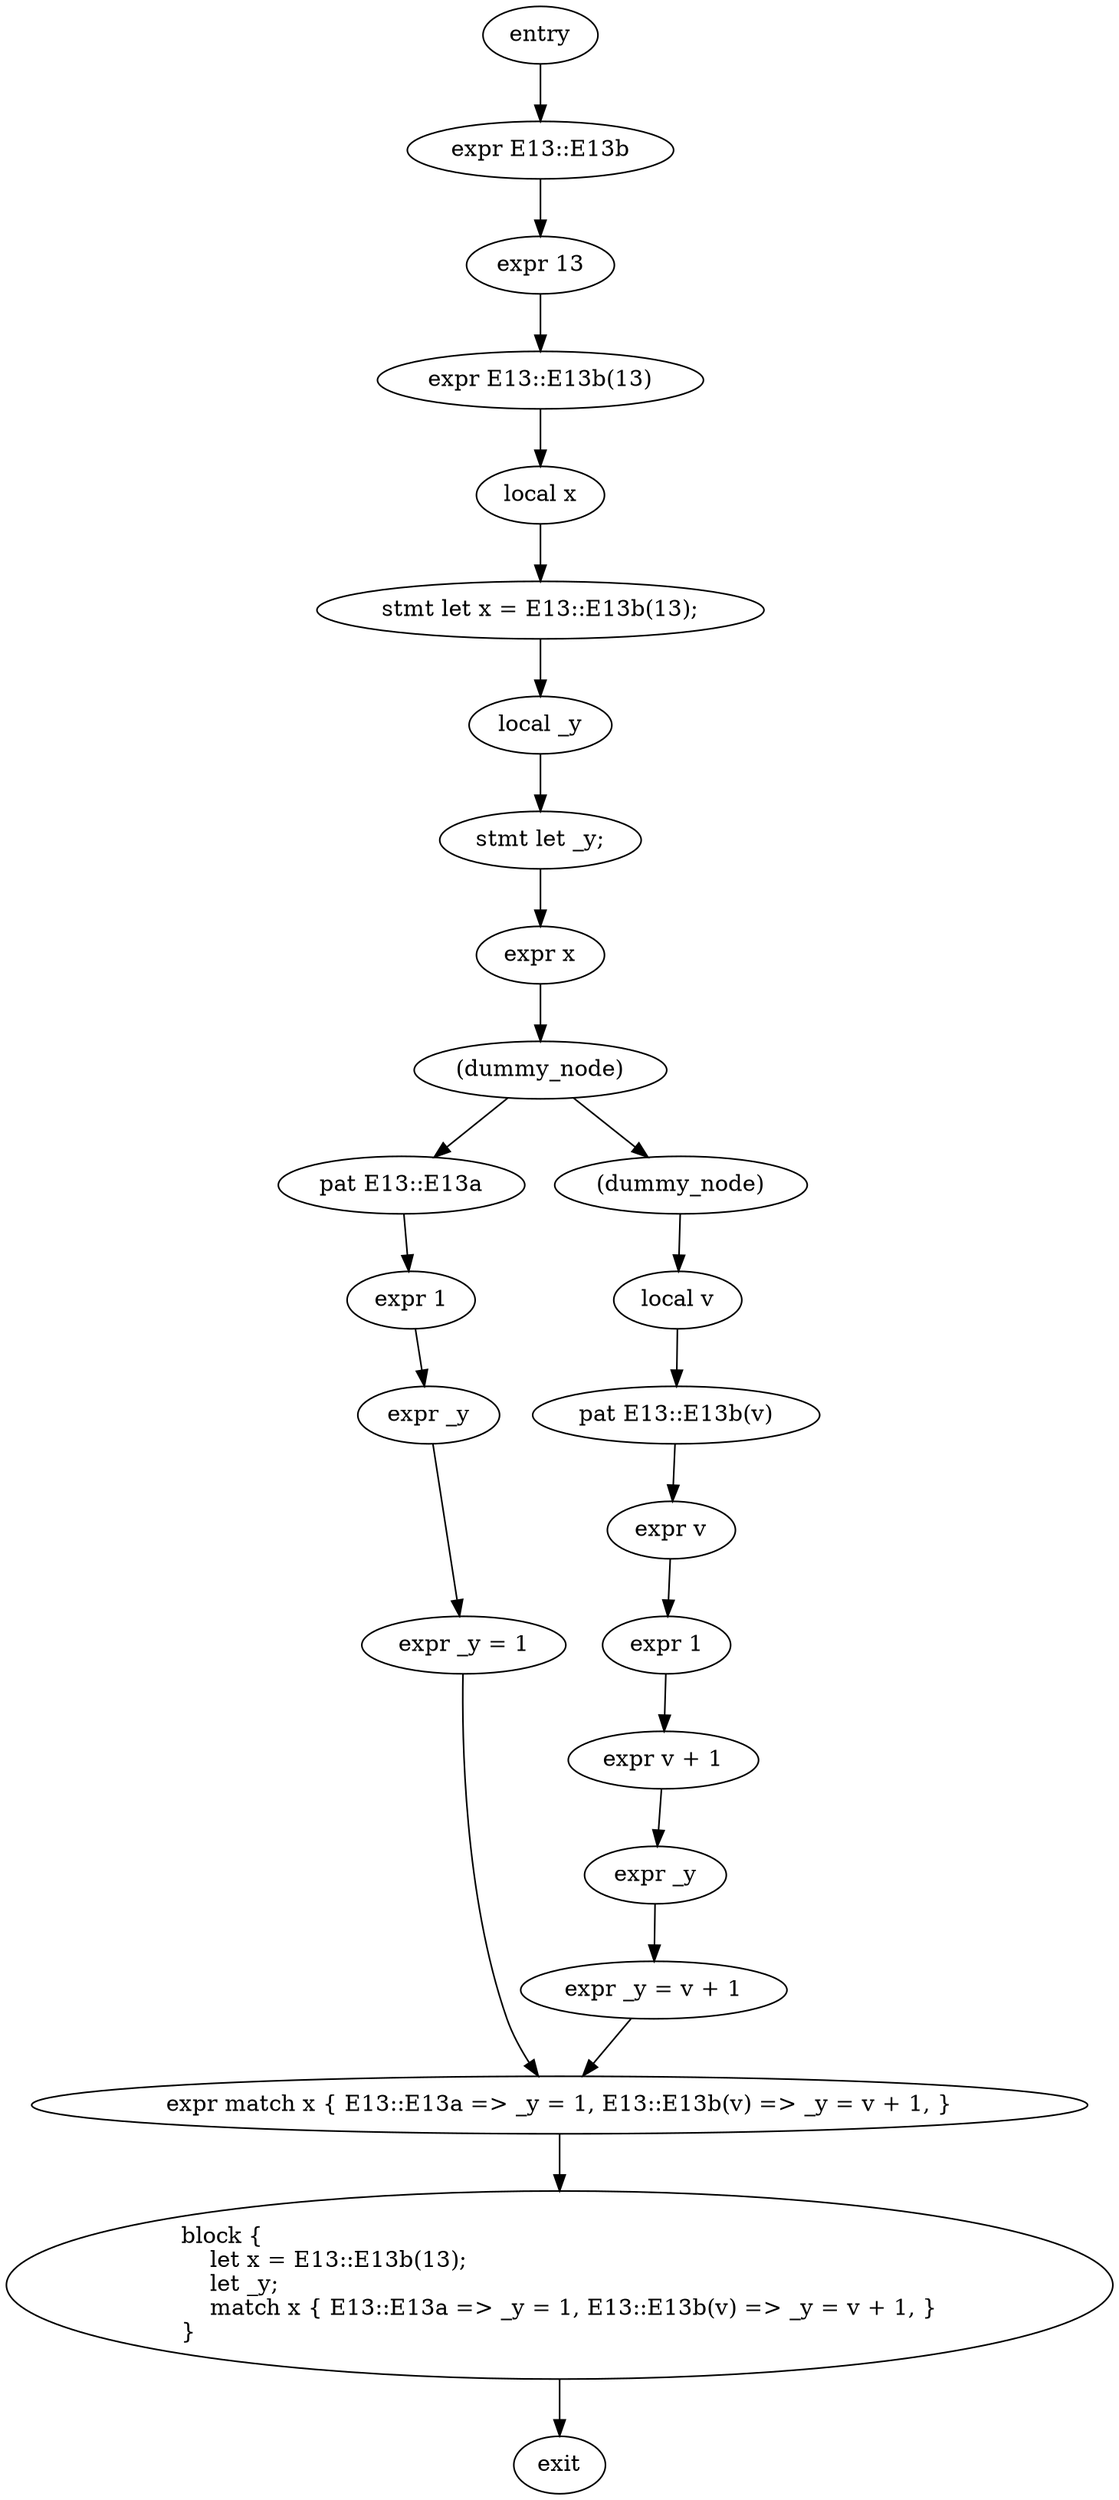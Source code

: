 digraph block {
    N0[label="entry"];
    N1[label="exit"];
    N2[label="expr E13::E13b"];
    N3[label="expr 13"];
    N4[label="expr E13::E13b(13)"];
    N5[label="local x"];
    N6[label="stmt let x = E13::E13b(13);"];
    N7[label="local _y"];
    N8[label="stmt let _y;"];
    N9[label="expr x"];
    N10[label="expr match x { E13::E13a => _y = 1, E13::E13b(v) => _y = v + 1, }"];
    N11[label="(dummy_node)"];
    N12[label="pat E13::E13a"];
    N13[label="expr 1"];
    N14[label="expr _y"];
    N15[label="expr _y = 1"];
    N16[label="(dummy_node)"];
    N17[label="local v"];
    N18[label="pat E13::E13b(v)"];
    N19[label="expr v"];
    N20[label="expr 1"];
    N21[label="expr v + 1"];
    N22[label="expr _y"];
    N23[label="expr _y = v + 1"];
    N24[label="block {\l    let x = E13::E13b(13);\l    let _y;\l    match x { E13::E13a => _y = 1, E13::E13b(v) => _y = v + 1, }\l}\l"];
    N0 -> N2;
    N2 -> N3;
    N3 -> N4;
    N4 -> N5;
    N5 -> N6;
    N6 -> N7;
    N7 -> N8;
    N8 -> N9;
    N9 -> N11;
    N11 -> N12;
    N12 -> N13;
    N13 -> N14;
    N14 -> N15;
    N15 -> N10;
    N11 -> N16;
    N16 -> N17;
    N17 -> N18;
    N18 -> N19;
    N19 -> N20;
    N20 -> N21;
    N21 -> N22;
    N22 -> N23;
    N23 -> N10;
    N10 -> N24;
    N24 -> N1;
}
